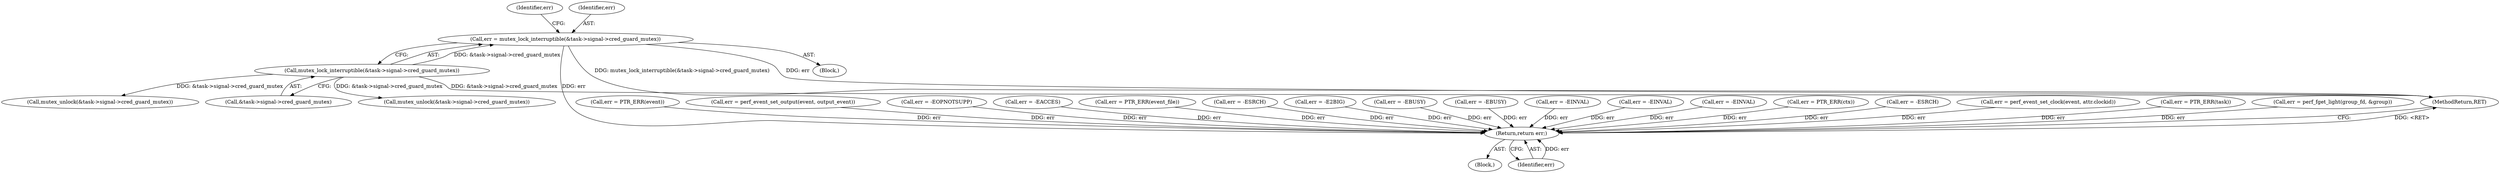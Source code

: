 digraph "0_linux_321027c1fe77f892f4ea07846aeae08cefbbb290@API" {
"1000360" [label="(Call,err = mutex_lock_interruptible(&task->signal->cred_guard_mutex))"];
"1000362" [label="(Call,mutex_lock_interruptible(&task->signal->cred_guard_mutex))"];
"1000856" [label="(Return,return err;)"];
"1000405" [label="(Call,err = PTR_ERR(event))"];
"1000587" [label="(Call,err = perf_event_set_output(event, output_event))"];
"1000140" [label="(Block,)"];
"1000836" [label="(Call,mutex_unlock(&task->signal->cred_guard_mutex))"];
"1000359" [label="(Block,)"];
"1000773" [label="(Call,mutex_unlock(&task->signal->cred_guard_mutex))"];
"1000360" [label="(Call,err = mutex_lock_interruptible(&task->signal->cred_guard_mutex))"];
"1000423" [label="(Call,err = -EOPNOTSUPP)"];
"1000372" [label="(Call,err = -EACCES)"];
"1000607" [label="(Call,err = PTR_ERR(event_file))"];
"1000630" [label="(Call,err = -ESRCH)"];
"1000685" [label="(Call,err = -E2BIG)"];
"1000515" [label="(Call,err = -EBUSY)"];
"1000858" [label="(MethodReturn,RET)"];
"1000857" [label="(Identifier,err)"];
"1000698" [label="(Call,err = -EBUSY)"];
"1000363" [label="(Call,&task->signal->cred_guard_mutex)"];
"1000523" [label="(Call,err = -EINVAL)"];
"1000648" [label="(Call,err = -EINVAL)"];
"1000370" [label="(Identifier,err)"];
"1000856" [label="(Return,return err;)"];
"1000351" [label="(Call,err = -EINVAL)"];
"1000501" [label="(Call,err = PTR_ERR(ctx))"];
"1000361" [label="(Identifier,err)"];
"1000675" [label="(Call,err = -ESRCH)"];
"1000438" [label="(Call,err = perf_event_set_clock(event, attr.clockid))"];
"1000362" [label="(Call,mutex_lock_interruptible(&task->signal->cred_guard_mutex))"];
"1000331" [label="(Call,err = PTR_ERR(task))"];
"1000282" [label="(Call,err = perf_fget_light(group_fd, &group))"];
"1000360" -> "1000359"  [label="AST: "];
"1000360" -> "1000362"  [label="CFG: "];
"1000361" -> "1000360"  [label="AST: "];
"1000362" -> "1000360"  [label="AST: "];
"1000370" -> "1000360"  [label="CFG: "];
"1000360" -> "1000858"  [label="DDG: err"];
"1000360" -> "1000858"  [label="DDG: mutex_lock_interruptible(&task->signal->cred_guard_mutex)"];
"1000362" -> "1000360"  [label="DDG: &task->signal->cred_guard_mutex"];
"1000360" -> "1000856"  [label="DDG: err"];
"1000362" -> "1000363"  [label="CFG: "];
"1000363" -> "1000362"  [label="AST: "];
"1000362" -> "1000858"  [label="DDG: &task->signal->cred_guard_mutex"];
"1000362" -> "1000773"  [label="DDG: &task->signal->cred_guard_mutex"];
"1000362" -> "1000836"  [label="DDG: &task->signal->cred_guard_mutex"];
"1000856" -> "1000140"  [label="AST: "];
"1000856" -> "1000857"  [label="CFG: "];
"1000857" -> "1000856"  [label="AST: "];
"1000858" -> "1000856"  [label="CFG: "];
"1000856" -> "1000858"  [label="DDG: <RET>"];
"1000857" -> "1000856"  [label="DDG: err"];
"1000675" -> "1000856"  [label="DDG: err"];
"1000523" -> "1000856"  [label="DDG: err"];
"1000630" -> "1000856"  [label="DDG: err"];
"1000587" -> "1000856"  [label="DDG: err"];
"1000515" -> "1000856"  [label="DDG: err"];
"1000423" -> "1000856"  [label="DDG: err"];
"1000405" -> "1000856"  [label="DDG: err"];
"1000351" -> "1000856"  [label="DDG: err"];
"1000438" -> "1000856"  [label="DDG: err"];
"1000282" -> "1000856"  [label="DDG: err"];
"1000607" -> "1000856"  [label="DDG: err"];
"1000331" -> "1000856"  [label="DDG: err"];
"1000698" -> "1000856"  [label="DDG: err"];
"1000501" -> "1000856"  [label="DDG: err"];
"1000372" -> "1000856"  [label="DDG: err"];
"1000648" -> "1000856"  [label="DDG: err"];
"1000685" -> "1000856"  [label="DDG: err"];
}
